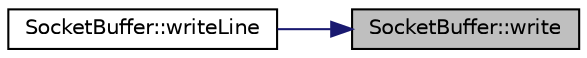 digraph "SocketBuffer::write"
{
 // LATEX_PDF_SIZE
  edge [fontname="Helvetica",fontsize="10",labelfontname="Helvetica",labelfontsize="10"];
  node [fontname="Helvetica",fontsize="10",shape=record];
  rankdir="RL";
  Node1 [label="SocketBuffer::write",height=0.2,width=0.4,color="black", fillcolor="grey75", style="filled", fontcolor="black",tooltip=" "];
  Node1 -> Node2 [dir="back",color="midnightblue",fontsize="10",style="solid",fontname="Helvetica"];
  Node2 [label="SocketBuffer::writeLine",height=0.2,width=0.4,color="black", fillcolor="white", style="filled",URL="$classSocketBuffer.html#a96ba6ada0c8b57eacff2aa2e4e34c282",tooltip=" "];
}
